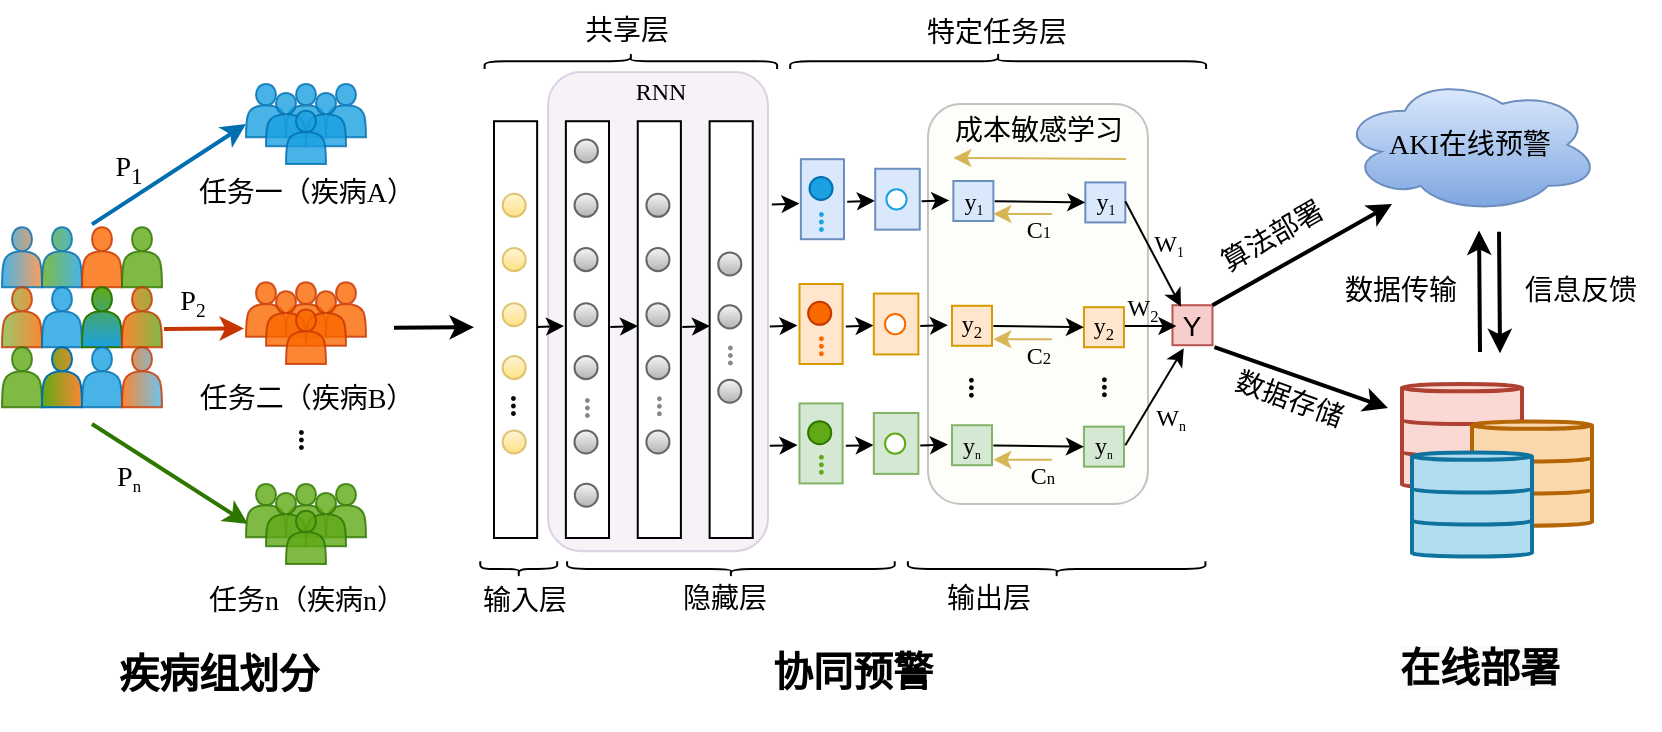 <mxfile version="24.8.1">
  <diagram name="第 1 页" id="YTj-ouMBXCMW4iAn0mXQ">
    <mxGraphModel dx="1006" dy="709" grid="1" gridSize="10" guides="1" tooltips="1" connect="1" arrows="1" fold="1" page="1" pageScale="1" pageWidth="1169" pageHeight="827" math="0" shadow="0">
      <root>
        <mxCell id="0" />
        <mxCell id="1" parent="0" />
        <mxCell id="hWDj6rnSfcaq-5pzCuS0-516" value="" style="rounded=1;whiteSpace=wrap;html=1;gradientDirection=radial;opacity=30;fillStyle=solid;container=0;fillColor=#f9f7ed;strokeColor=#36393d;" parent="1" vertex="1">
          <mxGeometry x="537.97" y="210" width="110" height="200" as="geometry" />
        </mxCell>
        <mxCell id="hWDj6rnSfcaq-5pzCuS0-5" value="" style="rounded=1;whiteSpace=wrap;html=1;gradientDirection=radial;opacity=30;fillStyle=solid;fillColor=#e1d5e7;strokeColor=#9673a6;container=0;" parent="1" vertex="1">
          <mxGeometry x="348" y="194" width="110" height="239.61" as="geometry" />
        </mxCell>
        <mxCell id="hWDj6rnSfcaq-5pzCuS0-7" value="&lt;font face=&quot;宋体&quot;&gt;&lt;span style=&quot;font-size: 20px;&quot;&gt;&lt;b&gt;疾病组划分&lt;/b&gt;&lt;/span&gt;&lt;/font&gt;" style="text;html=1;align=center;verticalAlign=middle;resizable=0;points=[];autosize=1;strokeColor=none;fillColor=none;" parent="1" vertex="1">
          <mxGeometry x="118" y="473.6" width="130" height="40" as="geometry" />
        </mxCell>
        <mxCell id="hWDj6rnSfcaq-5pzCuS0-9" value="&lt;font face=&quot;宋体&quot;&gt;&lt;span style=&quot;font-size: 20px;&quot;&gt;&lt;b&gt;协同预警&lt;/b&gt;&lt;/span&gt;&lt;/font&gt;" style="text;html=1;align=center;verticalAlign=middle;resizable=0;points=[];autosize=1;strokeColor=none;fillColor=none;" parent="1" vertex="1">
          <mxGeometry x="444.67" y="472.61" width="110" height="40" as="geometry" />
        </mxCell>
        <mxCell id="hWDj6rnSfcaq-5pzCuS0-82" value="&lt;span style=&quot;font-size: 14px;&quot;&gt;&lt;font face=&quot;宋体&quot;&gt;输入层&lt;/font&gt;&lt;/span&gt;" style="text;html=1;align=center;verticalAlign=middle;resizable=0;points=[];autosize=1;strokeColor=none;fillColor=none;container=0;" parent="1" vertex="1">
          <mxGeometry x="301" y="443.39" width="70" height="30" as="geometry" />
        </mxCell>
        <mxCell id="hWDj6rnSfcaq-5pzCuS0-83" value="&lt;font face=&quot;宋体&quot; style=&quot;font-size: 14px;&quot;&gt;隐藏层&lt;/font&gt;" style="text;html=1;align=center;verticalAlign=middle;resizable=0;points=[];autosize=1;strokeColor=none;fillColor=none;container=0;" parent="1" vertex="1">
          <mxGeometry x="401" y="443.39" width="70" height="30" as="geometry" />
        </mxCell>
        <mxCell id="hWDj6rnSfcaq-5pzCuS0-84" value="&lt;font face=&quot;宋体&quot; style=&quot;font-size: 14px;&quot;&gt;输出层&lt;/font&gt;" style="text;html=1;align=center;verticalAlign=middle;resizable=0;points=[];autosize=1;strokeColor=none;fillColor=none;container=0;" parent="1" vertex="1">
          <mxGeometry x="533.12" y="442.61" width="70" height="30" as="geometry" />
        </mxCell>
        <mxCell id="hWDj6rnSfcaq-5pzCuS0-85" value="" style="shape=curlyBracket;whiteSpace=wrap;html=1;rounded=1;flipH=1;labelPosition=right;verticalLabelPosition=middle;align=left;verticalAlign=middle;rotation=90;container=0;" parent="1" vertex="1">
          <mxGeometry x="329.53" y="423.21" width="7.69" height="38.48" as="geometry" />
        </mxCell>
        <mxCell id="hWDj6rnSfcaq-5pzCuS0-86" value="" style="shape=curlyBracket;whiteSpace=wrap;html=1;rounded=1;flipH=1;labelPosition=right;verticalLabelPosition=middle;align=left;verticalAlign=middle;rotation=90;container=0;" parent="1" vertex="1">
          <mxGeometry x="435.61" y="360.53" width="7.69" height="163.82" as="geometry" />
        </mxCell>
        <mxCell id="hWDj6rnSfcaq-5pzCuS0-87" value="" style="shape=curlyBracket;whiteSpace=wrap;html=1;rounded=1;flipH=1;labelPosition=right;verticalLabelPosition=middle;align=left;verticalAlign=middle;rotation=90;container=0;" parent="1" vertex="1">
          <mxGeometry x="598.48" y="368.07" width="7.69" height="148.77" as="geometry" />
        </mxCell>
        <mxCell id="hWDj6rnSfcaq-5pzCuS0-88" value="" style="shape=curlyBracket;whiteSpace=wrap;html=1;rounded=1;flipH=1;labelPosition=right;verticalLabelPosition=middle;align=left;verticalAlign=middle;rotation=-90;container=0;" parent="1" vertex="1">
          <mxGeometry x="385.58" y="115.49" width="7.69" height="146.24" as="geometry" />
        </mxCell>
        <mxCell id="hWDj6rnSfcaq-5pzCuS0-89" value="&lt;font face=&quot;宋体&quot; style=&quot;font-size: 14px;&quot;&gt;共享层&lt;/font&gt;" style="text;html=1;align=center;verticalAlign=middle;resizable=0;points=[];autosize=1;strokeColor=none;fillColor=none;container=0;" parent="1" vertex="1">
          <mxGeometry x="352.15" y="158.61" width="70" height="30" as="geometry" />
        </mxCell>
        <mxCell id="hWDj6rnSfcaq-5pzCuS0-90" value="" style="shape=curlyBracket;whiteSpace=wrap;html=1;rounded=1;flipH=1;labelPosition=right;verticalLabelPosition=middle;align=left;verticalAlign=middle;rotation=-90;container=0;" parent="1" vertex="1">
          <mxGeometry x="569.22" y="84.64" width="7.69" height="207.94" as="geometry" />
        </mxCell>
        <mxCell id="hWDj6rnSfcaq-5pzCuS0-91" value="&lt;span style=&quot;font-size: 14px;&quot;&gt;&lt;font face=&quot;宋体&quot;&gt;特定任务层&lt;/font&gt;&lt;/span&gt;" style="text;html=1;align=center;verticalAlign=middle;resizable=0;points=[];autosize=1;strokeColor=none;fillColor=none;container=0;" parent="1" vertex="1">
          <mxGeometry x="527" y="158.61" width="90" height="30" as="geometry" />
        </mxCell>
        <mxCell id="hWDj6rnSfcaq-5pzCuS0-92" value="" style="endArrow=classic;html=1;rounded=0;" parent="1" edge="1">
          <mxGeometry width="50" height="50" relative="1" as="geometry">
            <mxPoint x="379.16" y="321.44" as="sourcePoint" />
            <mxPoint x="393" y="321" as="targetPoint" />
          </mxGeometry>
        </mxCell>
        <mxCell id="hWDj6rnSfcaq-5pzCuS0-93" value="" style="endArrow=classic;html=1;rounded=0;" parent="1" edge="1">
          <mxGeometry width="50" height="50" relative="1" as="geometry">
            <mxPoint x="415.16" y="321.44" as="sourcePoint" />
            <mxPoint x="429" y="321" as="targetPoint" />
          </mxGeometry>
        </mxCell>
        <mxCell id="hWDj6rnSfcaq-5pzCuS0-94" value="" style="endArrow=classic;html=1;rounded=0;" parent="1" edge="1">
          <mxGeometry width="50" height="50" relative="1" as="geometry">
            <mxPoint x="458.91" y="321.21" as="sourcePoint" />
            <mxPoint x="472.75" y="320.77" as="targetPoint" />
          </mxGeometry>
        </mxCell>
        <mxCell id="hWDj6rnSfcaq-5pzCuS0-95" value="" style="endArrow=classic;html=1;rounded=0;" parent="1" edge="1">
          <mxGeometry width="50" height="50" relative="1" as="geometry">
            <mxPoint x="496.91" y="321.21" as="sourcePoint" />
            <mxPoint x="510.75" y="320.77" as="targetPoint" />
          </mxGeometry>
        </mxCell>
        <mxCell id="hWDj6rnSfcaq-5pzCuS0-96" value="" style="endArrow=classic;html=1;rounded=0;fontStyle=1" parent="1" edge="1">
          <mxGeometry width="50" height="50" relative="1" as="geometry">
            <mxPoint x="534.13" y="321.02" as="sourcePoint" />
            <mxPoint x="547.97" y="320.58" as="targetPoint" />
          </mxGeometry>
        </mxCell>
        <mxCell id="hWDj6rnSfcaq-5pzCuS0-97" value="Y" style="rounded=0;whiteSpace=wrap;html=1;fillColor=#f8cecc;strokeColor=#b85450;fontSize=14;container=0;" parent="1" vertex="1">
          <mxGeometry x="660.24" y="310.61" width="20" height="20" as="geometry" />
        </mxCell>
        <mxCell id="hWDj6rnSfcaq-5pzCuS0-98" style="edgeStyle=orthogonalEdgeStyle;rounded=0;orthogonalLoop=1;jettySize=auto;html=1;exitX=1;exitY=0.5;exitDx=0;exitDy=0;entryX=0;entryY=0.5;entryDx=0;entryDy=0;" parent="1" edge="1">
          <mxGeometry relative="1" as="geometry">
            <mxPoint x="632.97" y="320.993" as="sourcePoint" />
            <mxPoint x="662.24" y="321.61" as="targetPoint" />
          </mxGeometry>
        </mxCell>
        <mxCell id="hWDj6rnSfcaq-5pzCuS0-99" value="&lt;font face=&quot;Times New Roman&quot;&gt;W&lt;span style=&quot;font-size: 10px;&quot;&gt;&lt;sub&gt;2&lt;/sub&gt;&lt;/span&gt;&lt;/font&gt;" style="text;html=1;align=center;verticalAlign=middle;resizable=0;points=[];autosize=1;strokeColor=none;fillColor=none;container=0;" parent="1" vertex="1">
          <mxGeometry x="625.24" y="297.61" width="40" height="30" as="geometry" />
        </mxCell>
        <mxCell id="hWDj6rnSfcaq-5pzCuS0-100" value="" style="shape=actor;whiteSpace=wrap;html=1;fillColor=#1ba1e2;strokeColor=#006EAF;fontColor=#ffffff;opacity=80;gradientColor=#fb8633;gradientDirection=east;" parent="1" vertex="1">
          <mxGeometry x="75" y="271.61" width="20" height="30" as="geometry" />
        </mxCell>
        <mxCell id="hWDj6rnSfcaq-5pzCuS0-101" value="" style="shape=actor;whiteSpace=wrap;html=1;fillColor=#fa6800;strokeColor=#C73500;fontColor=#000000;opacity=80;gradientColor=#80ba45;gradientDirection=west;" parent="1" vertex="1">
          <mxGeometry x="75" y="301.61" width="20" height="30" as="geometry" />
        </mxCell>
        <mxCell id="hWDj6rnSfcaq-5pzCuS0-102" value="" style="shape=actor;whiteSpace=wrap;html=1;fillColor=#60a917;strokeColor=#2D7600;fontColor=#ffffff;opacity=80;" parent="1" vertex="1">
          <mxGeometry x="75" y="331.61" width="20" height="30" as="geometry" />
        </mxCell>
        <mxCell id="hWDj6rnSfcaq-5pzCuS0-103" value="" style="shape=actor;whiteSpace=wrap;html=1;fillColor=#60a917;strokeColor=#006EAF;fontColor=#ffffff;opacity=80;gradientColor=#1ba1e2;gradientDirection=east;" parent="1" vertex="1">
          <mxGeometry x="95" y="271.61" width="20" height="30" as="geometry" />
        </mxCell>
        <mxCell id="hWDj6rnSfcaq-5pzCuS0-104" value="" style="shape=actor;whiteSpace=wrap;html=1;fillColor=#fa6800;strokeColor=#C73500;fontColor=#000000;opacity=80;" parent="1" vertex="1">
          <mxGeometry x="115" y="271.61" width="20" height="30" as="geometry" />
        </mxCell>
        <mxCell id="hWDj6rnSfcaq-5pzCuS0-105" value="" style="shape=actor;whiteSpace=wrap;html=1;fillColor=#1ba1e2;strokeColor=#006EAF;fontColor=#ffffff;opacity=80;" parent="1" vertex="1">
          <mxGeometry x="95" y="301.61" width="20" height="30" as="geometry" />
        </mxCell>
        <mxCell id="hWDj6rnSfcaq-5pzCuS0-106" value="" style="shape=actor;whiteSpace=wrap;html=1;fillColor=#60a917;strokeColor=#2D7600;fontColor=#ffffff;gradientColor=#1ba1e2;" parent="1" vertex="1">
          <mxGeometry x="115" y="301.61" width="20" height="30" as="geometry" />
        </mxCell>
        <mxCell id="hWDj6rnSfcaq-5pzCuS0-107" value="" style="shape=actor;whiteSpace=wrap;html=1;fillColor=#fb8633;strokeColor=#006EAF;fontColor=#ffffff;gradientColor=#60a917;gradientDirection=west;" parent="1" vertex="1">
          <mxGeometry x="95" y="331.61" width="20" height="30" as="geometry" />
        </mxCell>
        <mxCell id="hWDj6rnSfcaq-5pzCuS0-108" value="" style="shape=actor;whiteSpace=wrap;html=1;fillColor=#1ba1e2;strokeColor=#006EAF;fontColor=#ffffff;opacity=80;" parent="1" vertex="1">
          <mxGeometry x="115" y="331.61" width="20" height="30" as="geometry" />
        </mxCell>
        <mxCell id="hWDj6rnSfcaq-5pzCuS0-109" value="" style="shape=actor;whiteSpace=wrap;html=1;fillColor=#60a917;strokeColor=#2D7600;fontColor=#ffffff;opacity=80;" parent="1" vertex="1">
          <mxGeometry x="135" y="271.61" width="20" height="30" as="geometry" />
        </mxCell>
        <mxCell id="hWDj6rnSfcaq-5pzCuS0-110" value="" style="shape=actor;whiteSpace=wrap;html=1;fillColor=#fa6800;strokeColor=#C73500;fontColor=#000000;opacity=80;gradientColor=#60a917;gradientDirection=east;" parent="1" vertex="1">
          <mxGeometry x="135" y="301.61" width="20" height="30" as="geometry" />
        </mxCell>
        <mxCell id="hWDj6rnSfcaq-5pzCuS0-111" value="" style="shape=actor;whiteSpace=wrap;html=1;fillColor=#fa6800;strokeColor=#C73500;fontColor=#000000;opacity=80;gradientColor=#49b4e8;gradientDirection=east;" parent="1" vertex="1">
          <mxGeometry x="135" y="331.61" width="20" height="30" as="geometry" />
        </mxCell>
        <mxCell id="hWDj6rnSfcaq-5pzCuS0-112" value="" style="endArrow=classic;html=1;rounded=0;fillColor=#1ba1e2;strokeColor=#006EAF;strokeWidth=2;entryX=0;entryY=0.75;entryDx=0;entryDy=0;" parent="1" target="hWDj6rnSfcaq-5pzCuS0-122" edge="1">
          <mxGeometry width="50" height="50" relative="1" as="geometry">
            <mxPoint x="120" y="270.22" as="sourcePoint" />
            <mxPoint x="180" y="232.61" as="targetPoint" />
          </mxGeometry>
        </mxCell>
        <mxCell id="hWDj6rnSfcaq-5pzCuS0-113" value="" style="endArrow=classic;html=1;rounded=0;fillColor=#60a917;strokeColor=#2D7600;strokeWidth=2;fontSize=14;" parent="1" edge="1">
          <mxGeometry width="50" height="50" relative="1" as="geometry">
            <mxPoint x="120" y="370" as="sourcePoint" />
            <mxPoint x="198" y="420" as="targetPoint" />
          </mxGeometry>
        </mxCell>
        <mxCell id="hWDj6rnSfcaq-5pzCuS0-114" value="" style="group" parent="1" vertex="1" connectable="0">
          <mxGeometry x="197" y="299.11" width="60" height="40.89" as="geometry" />
        </mxCell>
        <mxCell id="hWDj6rnSfcaq-5pzCuS0-115" value="" style="shape=actor;whiteSpace=wrap;html=1;fillColor=#fa6800;strokeColor=#C73500;fontColor=#000000;opacity=80;" parent="hWDj6rnSfcaq-5pzCuS0-114" vertex="1">
          <mxGeometry width="20" height="27.26" as="geometry" />
        </mxCell>
        <mxCell id="hWDj6rnSfcaq-5pzCuS0-116" value="" style="shape=actor;whiteSpace=wrap;html=1;fillColor=#fa6800;strokeColor=#C73500;fontColor=#000000;opacity=80;" parent="hWDj6rnSfcaq-5pzCuS0-114" vertex="1">
          <mxGeometry x="20" width="20" height="27.26" as="geometry" />
        </mxCell>
        <mxCell id="hWDj6rnSfcaq-5pzCuS0-117" value="" style="shape=actor;whiteSpace=wrap;html=1;fillColor=#fa6800;strokeColor=#C73500;fontColor=#000000;opacity=80;" parent="hWDj6rnSfcaq-5pzCuS0-114" vertex="1">
          <mxGeometry x="10" y="4.543" width="20" height="27.26" as="geometry" />
        </mxCell>
        <mxCell id="hWDj6rnSfcaq-5pzCuS0-118" value="" style="shape=actor;whiteSpace=wrap;html=1;fillColor=#fa6800;strokeColor=#C73500;fontColor=#000000;opacity=80;" parent="hWDj6rnSfcaq-5pzCuS0-114" vertex="1">
          <mxGeometry x="40" width="20" height="27.26" as="geometry" />
        </mxCell>
        <mxCell id="hWDj6rnSfcaq-5pzCuS0-119" value="" style="shape=actor;whiteSpace=wrap;html=1;fillColor=#fa6800;strokeColor=#C73500;fontColor=#000000;opacity=80;" parent="hWDj6rnSfcaq-5pzCuS0-114" vertex="1">
          <mxGeometry x="30" y="4.543" width="20" height="27.26" as="geometry" />
        </mxCell>
        <mxCell id="hWDj6rnSfcaq-5pzCuS0-120" value="" style="shape=actor;whiteSpace=wrap;html=1;fillColor=#fa6800;strokeColor=#C73500;fontColor=#000000;opacity=80;" parent="hWDj6rnSfcaq-5pzCuS0-114" vertex="1">
          <mxGeometry x="20" y="13.63" width="20" height="27.26" as="geometry" />
        </mxCell>
        <mxCell id="hWDj6rnSfcaq-5pzCuS0-121" value="" style="group" parent="1" vertex="1" connectable="0">
          <mxGeometry x="197" y="200" width="60" height="40" as="geometry" />
        </mxCell>
        <mxCell id="hWDj6rnSfcaq-5pzCuS0-122" value="" style="shape=actor;whiteSpace=wrap;html=1;fillColor=#1ba1e2;strokeColor=#006EAF;fontColor=#ffffff;opacity=80;" parent="hWDj6rnSfcaq-5pzCuS0-121" vertex="1">
          <mxGeometry width="20" height="26.667" as="geometry" />
        </mxCell>
        <mxCell id="hWDj6rnSfcaq-5pzCuS0-123" value="" style="shape=actor;whiteSpace=wrap;html=1;fillColor=#1ba1e2;strokeColor=#006EAF;fontColor=#ffffff;opacity=80;" parent="hWDj6rnSfcaq-5pzCuS0-121" vertex="1">
          <mxGeometry x="20" width="20" height="26.667" as="geometry" />
        </mxCell>
        <mxCell id="hWDj6rnSfcaq-5pzCuS0-124" value="" style="shape=actor;whiteSpace=wrap;html=1;fillColor=#1ba1e2;strokeColor=#006EAF;fontColor=#ffffff;opacity=80;" parent="hWDj6rnSfcaq-5pzCuS0-121" vertex="1">
          <mxGeometry x="10" y="4.444" width="20" height="26.667" as="geometry" />
        </mxCell>
        <mxCell id="hWDj6rnSfcaq-5pzCuS0-125" value="" style="shape=actor;whiteSpace=wrap;html=1;fillColor=#1ba1e2;strokeColor=#006EAF;fontColor=#ffffff;opacity=80;" parent="hWDj6rnSfcaq-5pzCuS0-121" vertex="1">
          <mxGeometry x="40" width="20" height="26.667" as="geometry" />
        </mxCell>
        <mxCell id="hWDj6rnSfcaq-5pzCuS0-126" value="" style="shape=actor;whiteSpace=wrap;html=1;fillColor=#1ba1e2;strokeColor=#006EAF;fontColor=#ffffff;opacity=80;" parent="hWDj6rnSfcaq-5pzCuS0-121" vertex="1">
          <mxGeometry x="30" y="4.444" width="20" height="26.667" as="geometry" />
        </mxCell>
        <mxCell id="hWDj6rnSfcaq-5pzCuS0-127" value="" style="shape=actor;whiteSpace=wrap;html=1;fillColor=#1ba1e2;strokeColor=#006EAF;fontColor=#ffffff;opacity=80;" parent="hWDj6rnSfcaq-5pzCuS0-121" vertex="1">
          <mxGeometry x="20" y="13.333" width="20" height="26.667" as="geometry" />
        </mxCell>
        <mxCell id="hWDj6rnSfcaq-5pzCuS0-128" value="" style="group" parent="1" vertex="1" connectable="0">
          <mxGeometry x="197" y="400" width="60" height="40" as="geometry" />
        </mxCell>
        <mxCell id="hWDj6rnSfcaq-5pzCuS0-129" value="" style="shape=actor;whiteSpace=wrap;html=1;fillColor=#60a917;strokeColor=#2D7600;fontColor=#ffffff;opacity=80;" parent="hWDj6rnSfcaq-5pzCuS0-128" vertex="1">
          <mxGeometry width="20" height="26.667" as="geometry" />
        </mxCell>
        <mxCell id="hWDj6rnSfcaq-5pzCuS0-130" value="" style="shape=actor;whiteSpace=wrap;html=1;fillColor=#60a917;strokeColor=#2D7600;fontColor=#ffffff;opacity=80;" parent="hWDj6rnSfcaq-5pzCuS0-128" vertex="1">
          <mxGeometry x="20" width="20" height="26.667" as="geometry" />
        </mxCell>
        <mxCell id="hWDj6rnSfcaq-5pzCuS0-131" value="" style="shape=actor;whiteSpace=wrap;html=1;fillColor=#60a917;strokeColor=#2D7600;fontColor=#ffffff;opacity=80;" parent="hWDj6rnSfcaq-5pzCuS0-128" vertex="1">
          <mxGeometry x="10" y="4.444" width="20" height="26.667" as="geometry" />
        </mxCell>
        <mxCell id="hWDj6rnSfcaq-5pzCuS0-132" value="" style="shape=actor;whiteSpace=wrap;html=1;fillColor=#60a917;strokeColor=#2D7600;fontColor=#ffffff;opacity=80;" parent="hWDj6rnSfcaq-5pzCuS0-128" vertex="1">
          <mxGeometry x="40" width="20" height="26.667" as="geometry" />
        </mxCell>
        <mxCell id="hWDj6rnSfcaq-5pzCuS0-133" value="" style="shape=actor;whiteSpace=wrap;html=1;fillColor=#60a917;strokeColor=#2D7600;fontColor=#ffffff;opacity=80;" parent="hWDj6rnSfcaq-5pzCuS0-128" vertex="1">
          <mxGeometry x="30" y="4.444" width="20" height="26.667" as="geometry" />
        </mxCell>
        <mxCell id="hWDj6rnSfcaq-5pzCuS0-134" value="" style="shape=actor;whiteSpace=wrap;html=1;fillColor=#60a917;strokeColor=#2D7600;fontColor=#ffffff;opacity=80;" parent="hWDj6rnSfcaq-5pzCuS0-128" vertex="1">
          <mxGeometry x="20" y="13.333" width="20" height="26.667" as="geometry" />
        </mxCell>
        <mxCell id="hWDj6rnSfcaq-5pzCuS0-135" value="" style="rounded=0;whiteSpace=wrap;html=1;container=0;" parent="1" vertex="1">
          <mxGeometry x="356.938" y="218.61" width="21.563" height="208.39" as="geometry" />
        </mxCell>
        <mxCell id="hWDj6rnSfcaq-5pzCuS0-136" value="" style="ellipse;whiteSpace=wrap;html=1;aspect=fixed;fillColor=#f5f5f5;strokeColor=#666666;container=0;gradientColor=#b3b3b3;" parent="1" vertex="1">
          <mxGeometry x="361.25" y="254.87" width="11.543" height="11.543" as="geometry" />
        </mxCell>
        <mxCell id="hWDj6rnSfcaq-5pzCuS0-137" value="" style="ellipse;whiteSpace=wrap;html=1;aspect=fixed;fillColor=#f5f5f5;strokeColor=#666666;container=0;gradientColor=#b3b3b3;" parent="1" vertex="1">
          <mxGeometry x="361.25" y="282.051" width="11.543" height="11.543" as="geometry" />
        </mxCell>
        <mxCell id="hWDj6rnSfcaq-5pzCuS0-138" value="" style="ellipse;whiteSpace=wrap;html=1;aspect=fixed;fillColor=#f5f5f5;strokeColor=#666666;container=0;gradientColor=#b3b3b3;" parent="1" vertex="1">
          <mxGeometry x="361.25" y="309.586" width="11.543" height="11.543" as="geometry" />
        </mxCell>
        <mxCell id="hWDj6rnSfcaq-5pzCuS0-139" value="" style="ellipse;whiteSpace=wrap;html=1;aspect=fixed;fillColor=#f5f5f5;strokeColor=#666666;container=0;gradientColor=#b3b3b3;" parent="1" vertex="1">
          <mxGeometry x="361.25" y="336.042" width="11.543" height="11.543" as="geometry" />
        </mxCell>
        <mxCell id="hWDj6rnSfcaq-5pzCuS0-140" value="" style="ellipse;whiteSpace=wrap;html=1;aspect=fixed;fillColor=#f5f5f5;strokeColor=#666666;container=0;gradientColor=#b3b3b3;" parent="1" vertex="1">
          <mxGeometry x="361.25" y="373.19" width="11.543" height="11.543" as="geometry" />
        </mxCell>
        <mxCell id="hWDj6rnSfcaq-5pzCuS0-141" value="&lt;b&gt;&lt;font color=&quot;#85878a&quot; style=&quot;font-size: 15px;&quot; face=&quot;Times New Roman&quot;&gt;...&lt;/font&gt;&lt;/b&gt;" style="text;html=1;align=center;verticalAlign=middle;resizable=0;points=[];autosize=1;strokeColor=none;fillColor=none;rotation=90;container=0;" parent="1" vertex="1">
          <mxGeometry x="357.531" y="346.08" width="30" height="30" as="geometry" />
        </mxCell>
        <mxCell id="hWDj6rnSfcaq-5pzCuS0-142" value="" style="ellipse;whiteSpace=wrap;html=1;aspect=fixed;fillColor=#f5f5f5;strokeColor=#666666;container=0;gradientColor=#b3b3b3;" parent="1" vertex="1">
          <mxGeometry x="361.401" y="399.819" width="11.543" height="11.543" as="geometry" />
        </mxCell>
        <mxCell id="hWDj6rnSfcaq-5pzCuS0-143" value="" style="ellipse;whiteSpace=wrap;html=1;aspect=fixed;fillColor=#f5f5f5;strokeColor=#666666;container=0;gradientColor=#b3b3b3;" parent="1" vertex="1">
          <mxGeometry x="361.401" y="227.689" width="11.543" height="11.543" as="geometry" />
        </mxCell>
        <mxCell id="hWDj6rnSfcaq-5pzCuS0-144" value="" style="rounded=0;whiteSpace=wrap;html=1;container=0;" parent="1" vertex="1">
          <mxGeometry x="392.875" y="218.61" width="21.563" height="208.39" as="geometry" />
        </mxCell>
        <mxCell id="hWDj6rnSfcaq-5pzCuS0-145" value="" style="ellipse;whiteSpace=wrap;html=1;aspect=fixed;fillColor=#f5f5f5;strokeColor=#666666;container=0;gradientColor=#b3b3b3;" parent="1" vertex="1">
          <mxGeometry x="397.188" y="254.87" width="11.543" height="11.543" as="geometry" />
        </mxCell>
        <mxCell id="hWDj6rnSfcaq-5pzCuS0-146" value="" style="ellipse;whiteSpace=wrap;html=1;aspect=fixed;fillColor=#f5f5f5;strokeColor=#666666;container=0;gradientColor=#b3b3b3;" parent="1" vertex="1">
          <mxGeometry x="397.188" y="282.051" width="11.543" height="11.543" as="geometry" />
        </mxCell>
        <mxCell id="hWDj6rnSfcaq-5pzCuS0-147" value="" style="ellipse;whiteSpace=wrap;html=1;aspect=fixed;fillColor=#f5f5f5;strokeColor=#666666;container=0;gradientColor=#b3b3b3;" parent="1" vertex="1">
          <mxGeometry x="397.188" y="309.586" width="11.543" height="11.543" as="geometry" />
        </mxCell>
        <mxCell id="hWDj6rnSfcaq-5pzCuS0-148" value="" style="ellipse;whiteSpace=wrap;html=1;aspect=fixed;fillColor=#f5f5f5;strokeColor=#666666;container=0;gradientColor=#b3b3b3;" parent="1" vertex="1">
          <mxGeometry x="397.188" y="336.042" width="11.543" height="11.543" as="geometry" />
        </mxCell>
        <mxCell id="hWDj6rnSfcaq-5pzCuS0-149" value="" style="ellipse;whiteSpace=wrap;html=1;aspect=fixed;fillColor=#f5f5f5;strokeColor=#666666;container=0;gradientColor=#b3b3b3;" parent="1" vertex="1">
          <mxGeometry x="397.188" y="373.19" width="11.543" height="11.543" as="geometry" />
        </mxCell>
        <mxCell id="hWDj6rnSfcaq-5pzCuS0-150" value="&lt;b&gt;&lt;font color=&quot;#85878a&quot; style=&quot;font-size: 15px;&quot; face=&quot;Times New Roman&quot;&gt;...&lt;/font&gt;&lt;/b&gt;" style="text;html=1;align=center;verticalAlign=middle;resizable=0;points=[];autosize=1;strokeColor=none;fillColor=none;rotation=90;container=0;" parent="1" vertex="1">
          <mxGeometry x="393.469" y="346.08" width="30" height="30" as="geometry" />
        </mxCell>
        <mxCell id="hWDj6rnSfcaq-5pzCuS0-151" value="" style="rounded=0;whiteSpace=wrap;html=1;container=0;" parent="1" vertex="1">
          <mxGeometry x="428.812" y="218.61" width="21.563" height="208.39" as="geometry" />
        </mxCell>
        <mxCell id="hWDj6rnSfcaq-5pzCuS0-152" value="" style="ellipse;whiteSpace=wrap;html=1;aspect=fixed;fillColor=#f5f5f5;strokeColor=#666666;container=0;gradientColor=#b3b3b3;" parent="1" vertex="1">
          <mxGeometry x="433.125" y="284.217" width="11.543" height="11.543" as="geometry" />
        </mxCell>
        <mxCell id="hWDj6rnSfcaq-5pzCuS0-153" value="" style="ellipse;whiteSpace=wrap;html=1;aspect=fixed;fillColor=#f5f5f5;strokeColor=#666666;container=0;gradientColor=#b3b3b3;" parent="1" vertex="1">
          <mxGeometry x="433.125" y="310.673" width="11.543" height="11.543" as="geometry" />
        </mxCell>
        <mxCell id="hWDj6rnSfcaq-5pzCuS0-154" value="" style="ellipse;whiteSpace=wrap;html=1;aspect=fixed;fillColor=#f5f5f5;strokeColor=#666666;container=0;gradientColor=#b3b3b3;" parent="1" vertex="1">
          <mxGeometry x="433.125" y="347.821" width="11.543" height="11.543" as="geometry" />
        </mxCell>
        <mxCell id="hWDj6rnSfcaq-5pzCuS0-155" value="&lt;b&gt;&lt;font color=&quot;#85878a&quot; style=&quot;font-size: 15px;&quot; face=&quot;Times New Roman&quot;&gt;...&lt;/font&gt;&lt;/b&gt;" style="text;html=1;align=center;verticalAlign=middle;resizable=0;points=[];autosize=1;strokeColor=none;fillColor=none;rotation=90;container=0;" parent="1" vertex="1">
          <mxGeometry x="429.406" y="320.711" width="30" height="30" as="geometry" />
        </mxCell>
        <mxCell id="hWDj6rnSfcaq-5pzCuS0-156" value="" style="endArrow=classic;html=1;rounded=0;" parent="1" edge="1">
          <mxGeometry width="50" height="50" relative="1" as="geometry">
            <mxPoint x="342.16" y="321.44" as="sourcePoint" />
            <mxPoint x="356" y="321" as="targetPoint" />
          </mxGeometry>
        </mxCell>
        <mxCell id="hWDj6rnSfcaq-5pzCuS0-157" value="" style="endArrow=classic;html=1;rounded=0;" parent="1" edge="1">
          <mxGeometry width="50" height="50" relative="1" as="geometry">
            <mxPoint x="459.91" y="260.21" as="sourcePoint" />
            <mxPoint x="473.75" y="259.77" as="targetPoint" />
          </mxGeometry>
        </mxCell>
        <mxCell id="hWDj6rnSfcaq-5pzCuS0-158" value="&lt;font face=&quot;Times New Roman&quot;&gt;y&lt;span style=&quot;font-size: 10px;&quot;&gt;&lt;sub&gt;2&lt;/sub&gt;&lt;/span&gt;&lt;/font&gt;" style="rounded=0;whiteSpace=wrap;html=1;fillColor=#ffe6cc;strokeColor=#d79b00;container=0;" parent="1" vertex="1">
          <mxGeometry x="615.97" y="311.61" width="20" height="20" as="geometry" />
        </mxCell>
        <mxCell id="hWDj6rnSfcaq-5pzCuS0-159" value="" style="rounded=0;whiteSpace=wrap;html=1;fillColor=#ffe6cc;strokeColor=#d79b00;container=0;" parent="1" vertex="1">
          <mxGeometry x="473.75" y="300" width="21.56" height="40" as="geometry" />
        </mxCell>
        <mxCell id="hWDj6rnSfcaq-5pzCuS0-160" value="" style="ellipse;whiteSpace=wrap;html=1;aspect=fixed;fillColor=#fa6800;strokeColor=#C73500;fontColor=#000000;container=0;" parent="1" vertex="1">
          <mxGeometry x="478.062" y="308.87" width="11.543" height="11.543" as="geometry" />
        </mxCell>
        <mxCell id="hWDj6rnSfcaq-5pzCuS0-161" value="&lt;b&gt;&lt;font color=&quot;#fa6800&quot; style=&quot;font-size: 15px;&quot; face=&quot;Times New Roman&quot;&gt;...&lt;/font&gt;&lt;/b&gt;" style="text;html=1;align=center;verticalAlign=middle;resizable=0;points=[];autosize=1;strokeColor=none;fillColor=none;rotation=90;container=0;" parent="1" vertex="1">
          <mxGeometry x="474.344" y="315.908" width="30" height="30" as="geometry" />
        </mxCell>
        <mxCell id="hWDj6rnSfcaq-5pzCuS0-162" value="" style="rounded=0;whiteSpace=wrap;html=1;fillColor=#ffe6cc;strokeColor=#d79b00;container=0;" parent="1" vertex="1">
          <mxGeometry x="510.908" y="304.771" width="22.281" height="30.452" as="geometry" />
        </mxCell>
        <mxCell id="hWDj6rnSfcaq-5pzCuS0-163" value="" style="ellipse;whiteSpace=wrap;html=1;aspect=fixed;strokeColor=#fa6800;container=0;" parent="1" vertex="1">
          <mxGeometry x="516.521" y="315.025" width="10.1" height="10.1" as="geometry" />
        </mxCell>
        <mxCell id="hWDj6rnSfcaq-5pzCuS0-164" value="" style="rounded=0;whiteSpace=wrap;html=1;container=0;" parent="1" vertex="1">
          <mxGeometry x="321" y="218.61" width="21.563" height="208.39" as="geometry" />
        </mxCell>
        <mxCell id="hWDj6rnSfcaq-5pzCuS0-165" value="" style="ellipse;whiteSpace=wrap;html=1;aspect=fixed;fillColor=#fff2cc;strokeColor=#d6b656;container=0;gradientColor=#ffd966;opacity=80;" parent="1" vertex="1">
          <mxGeometry x="325.312" y="254.87" width="11.543" height="11.543" as="geometry" />
        </mxCell>
        <mxCell id="hWDj6rnSfcaq-5pzCuS0-166" value="" style="ellipse;whiteSpace=wrap;html=1;aspect=fixed;fillColor=#fff2cc;strokeColor=#d6b656;container=0;gradientColor=#ffd966;opacity=80;" parent="1" vertex="1">
          <mxGeometry x="325.312" y="282.051" width="11.543" height="11.543" as="geometry" />
        </mxCell>
        <mxCell id="hWDj6rnSfcaq-5pzCuS0-167" value="" style="ellipse;whiteSpace=wrap;html=1;aspect=fixed;fillColor=#fff2cc;strokeColor=#d6b656;container=0;gradientColor=#ffd966;opacity=80;" parent="1" vertex="1">
          <mxGeometry x="325.312" y="309.586" width="11.543" height="11.543" as="geometry" />
        </mxCell>
        <mxCell id="hWDj6rnSfcaq-5pzCuS0-168" value="" style="ellipse;whiteSpace=wrap;html=1;aspect=fixed;fillColor=#fff2cc;strokeColor=#d6b656;container=0;gradientColor=#ffd966;opacity=80;" parent="1" vertex="1">
          <mxGeometry x="325.312" y="336.042" width="11.543" height="11.543" as="geometry" />
        </mxCell>
        <mxCell id="hWDj6rnSfcaq-5pzCuS0-169" value="" style="ellipse;whiteSpace=wrap;html=1;aspect=fixed;fillColor=#fff2cc;strokeColor=#d6b656;container=0;gradientColor=#ffd966;opacity=80;" parent="1" vertex="1">
          <mxGeometry x="325.312" y="373.19" width="11.543" height="11.543" as="geometry" />
        </mxCell>
        <mxCell id="hWDj6rnSfcaq-5pzCuS0-170" value="&lt;b&gt;&lt;font color=&quot;#080808&quot; style=&quot;font-size: 15px;&quot; face=&quot;Times New Roman&quot;&gt;...&lt;/font&gt;&lt;/b&gt;" style="text;html=1;align=center;verticalAlign=middle;resizable=0;points=[];autosize=1;strokeColor=none;fillColor=none;rotation=90;container=0;" parent="1" vertex="1">
          <mxGeometry x="320.594" y="345.08" width="30" height="30" as="geometry" />
        </mxCell>
        <mxCell id="hWDj6rnSfcaq-5pzCuS0-171" value="&lt;font face=&quot;Times New Roman&quot;&gt;RNN&lt;/font&gt;" style="text;html=1;align=center;verticalAlign=middle;resizable=0;points=[];autosize=1;strokeColor=none;fillColor=none;" parent="1" vertex="1">
          <mxGeometry x="378.5" y="189" width="50" height="30" as="geometry" />
        </mxCell>
        <mxCell id="hWDj6rnSfcaq-5pzCuS0-175" value="" style="endArrow=classic;html=1;rounded=0;entryX=0;entryY=0.25;entryDx=0;entryDy=0;fillColor=#fa6800;strokeColor=#C73500;strokeWidth=2;" parent="1" edge="1">
          <mxGeometry width="50" height="50" relative="1" as="geometry">
            <mxPoint x="156" y="322.46" as="sourcePoint" />
            <mxPoint x="196" y="322.21" as="targetPoint" />
          </mxGeometry>
        </mxCell>
        <mxCell id="hWDj6rnSfcaq-5pzCuS0-176" value="" style="endArrow=classic;html=1;rounded=0;entryX=0;entryY=0.25;entryDx=0;entryDy=0;strokeWidth=2;" parent="1" edge="1">
          <mxGeometry width="50" height="50" relative="1" as="geometry">
            <mxPoint x="271" y="321.86" as="sourcePoint" />
            <mxPoint x="311" y="321.61" as="targetPoint" />
          </mxGeometry>
        </mxCell>
        <mxCell id="hWDj6rnSfcaq-5pzCuS0-177" value="&lt;font style=&quot;font-size: 14px;&quot; face=&quot;Times New Roman&quot;&gt;P&lt;sub&gt;1&lt;/sub&gt;&lt;/font&gt;" style="text;html=1;align=center;verticalAlign=middle;resizable=0;points=[];autosize=1;strokeColor=none;fillColor=none;" parent="1" vertex="1">
          <mxGeometry x="118" y="228" width="40" height="30" as="geometry" />
        </mxCell>
        <mxCell id="hWDj6rnSfcaq-5pzCuS0-178" value="&lt;font style=&quot;font-size: 14px;&quot; face=&quot;Times New Roman&quot;&gt;P&lt;/font&gt;&lt;font style=&quot;font-size: 11.667px;&quot; face=&quot;Times New Roman&quot;&gt;&lt;sub&gt;2&lt;/sub&gt;&lt;/font&gt;" style="text;html=1;align=center;verticalAlign=middle;resizable=0;points=[];autosize=1;strokeColor=none;fillColor=none;" parent="1" vertex="1">
          <mxGeometry x="150" y="294.15" width="40" height="30" as="geometry" />
        </mxCell>
        <mxCell id="hWDj6rnSfcaq-5pzCuS0-179" value="&lt;font style=&quot;font-size: 14px;&quot; face=&quot;Times New Roman&quot;&gt;P&lt;/font&gt;&lt;font size=&quot;1&quot; style=&quot;&quot; face=&quot;Times New Roman&quot;&gt;&lt;sub&gt;n&lt;/sub&gt;&lt;/font&gt;" style="text;html=1;align=center;verticalAlign=middle;resizable=0;points=[];autosize=1;strokeColor=none;fillColor=none;" parent="1" vertex="1">
          <mxGeometry x="118" y="381.53" width="40" height="30" as="geometry" />
        </mxCell>
        <mxCell id="hWDj6rnSfcaq-5pzCuS0-180" value="" style="endArrow=classic;html=1;rounded=0;" parent="1" edge="1">
          <mxGeometry width="50" height="50" relative="1" as="geometry">
            <mxPoint x="458.91" y="380.93" as="sourcePoint" />
            <mxPoint x="472.75" y="380.49" as="targetPoint" />
          </mxGeometry>
        </mxCell>
        <mxCell id="hWDj6rnSfcaq-5pzCuS0-181" value="" style="endArrow=classic;html=1;rounded=0;" parent="1" edge="1">
          <mxGeometry width="50" height="50" relative="1" as="geometry">
            <mxPoint x="496.91" y="380.93" as="sourcePoint" />
            <mxPoint x="510.75" y="380.49" as="targetPoint" />
          </mxGeometry>
        </mxCell>
        <mxCell id="hWDj6rnSfcaq-5pzCuS0-182" value="" style="endArrow=classic;html=1;rounded=0;fontStyle=1" parent="1" edge="1">
          <mxGeometry width="50" height="50" relative="1" as="geometry">
            <mxPoint x="534.13" y="380.74" as="sourcePoint" />
            <mxPoint x="547.97" y="380.3" as="targetPoint" />
          </mxGeometry>
        </mxCell>
        <mxCell id="hWDj6rnSfcaq-5pzCuS0-183" value="&lt;font face=&quot;Times New Roman&quot;&gt;W&lt;span style=&quot;font-size: 8.333px;&quot;&gt;&lt;sub&gt;n&lt;/sub&gt;&lt;/span&gt;&lt;/font&gt;" style="text;html=1;align=center;verticalAlign=middle;resizable=0;points=[];autosize=1;strokeColor=none;fillColor=none;container=0;" parent="1" vertex="1">
          <mxGeometry x="638.96" y="351.53" width="40" height="30" as="geometry" />
        </mxCell>
        <mxCell id="hWDj6rnSfcaq-5pzCuS0-184" value="&lt;font face=&quot;Times New Roman&quot;&gt;y&lt;span style=&quot;font-size: 6.944px;&quot;&gt;&lt;sub&gt;n&lt;/sub&gt;&lt;/span&gt;&lt;/font&gt;" style="rounded=0;whiteSpace=wrap;html=1;fillColor=#d5e8d4;strokeColor=#82b366;container=0;" parent="1" vertex="1">
          <mxGeometry x="615.97" y="371.33" width="20" height="20" as="geometry" />
        </mxCell>
        <mxCell id="hWDj6rnSfcaq-5pzCuS0-185" value="" style="rounded=0;whiteSpace=wrap;html=1;fillColor=#d5e8d4;strokeColor=#82b366;container=0;" parent="1" vertex="1">
          <mxGeometry x="473.75" y="359.72" width="21.56" height="40" as="geometry" />
        </mxCell>
        <mxCell id="hWDj6rnSfcaq-5pzCuS0-186" value="" style="ellipse;whiteSpace=wrap;html=1;aspect=fixed;fillColor=#60a917;strokeColor=#2D7600;fontColor=#ffffff;container=0;" parent="1" vertex="1">
          <mxGeometry x="478.062" y="368.59" width="11.543" height="11.543" as="geometry" />
        </mxCell>
        <mxCell id="hWDj6rnSfcaq-5pzCuS0-187" value="" style="rounded=0;whiteSpace=wrap;html=1;fillColor=#d5e8d4;strokeColor=#82b366;container=0;" parent="1" vertex="1">
          <mxGeometry x="510.908" y="364.491" width="22.281" height="30.452" as="geometry" />
        </mxCell>
        <mxCell id="hWDj6rnSfcaq-5pzCuS0-188" value="" style="ellipse;whiteSpace=wrap;html=1;aspect=fixed;strokeColor=#60a917;container=0;" parent="1" vertex="1">
          <mxGeometry x="516.521" y="374.745" width="10.1" height="10.1" as="geometry" />
        </mxCell>
        <mxCell id="hWDj6rnSfcaq-5pzCuS0-189" value="&lt;b&gt;&lt;font color=&quot;#60a917&quot; style=&quot;font-size: 15px;&quot; face=&quot;Times New Roman&quot;&gt;...&lt;/font&gt;&lt;/b&gt;" style="text;html=1;align=center;verticalAlign=middle;resizable=0;points=[];autosize=1;strokeColor=none;fillColor=none;rotation=90;container=0;" parent="1" vertex="1">
          <mxGeometry x="474.344" y="375.208" width="30" height="30" as="geometry" />
        </mxCell>
        <mxCell id="hWDj6rnSfcaq-5pzCuS0-190" value="" style="endArrow=classic;html=1;rounded=0;" parent="1" edge="1">
          <mxGeometry width="50" height="50" relative="1" as="geometry">
            <mxPoint x="497.6" y="258.82" as="sourcePoint" />
            <mxPoint x="511.44" y="258.38" as="targetPoint" />
          </mxGeometry>
        </mxCell>
        <mxCell id="hWDj6rnSfcaq-5pzCuS0-191" value="" style="endArrow=classic;html=1;rounded=0;fontStyle=1" parent="1" edge="1">
          <mxGeometry width="50" height="50" relative="1" as="geometry">
            <mxPoint x="534.82" y="258.63" as="sourcePoint" />
            <mxPoint x="548.66" y="258.19" as="targetPoint" />
          </mxGeometry>
        </mxCell>
        <mxCell id="hWDj6rnSfcaq-5pzCuS0-192" value="&lt;font face=&quot;Times New Roman&quot;&gt;y&lt;span style=&quot;font-size: 8.333px;&quot;&gt;&lt;sub&gt;1&lt;/sub&gt;&lt;/span&gt;&lt;/font&gt;" style="rounded=0;whiteSpace=wrap;html=1;fillColor=#dae8fc;strokeColor=#6c8ebf;container=0;" parent="1" vertex="1">
          <mxGeometry x="616.66" y="249.22" width="20" height="20" as="geometry" />
        </mxCell>
        <mxCell id="hWDj6rnSfcaq-5pzCuS0-193" value="" style="rounded=0;whiteSpace=wrap;html=1;fillColor=#dae8fc;strokeColor=#6c8ebf;container=0;" parent="1" vertex="1">
          <mxGeometry x="474.44" y="237.61" width="21.56" height="40" as="geometry" />
        </mxCell>
        <mxCell id="hWDj6rnSfcaq-5pzCuS0-194" value="" style="ellipse;whiteSpace=wrap;html=1;aspect=fixed;fillColor=#1ba1e2;strokeColor=#006EAF;fontColor=#ffffff;container=0;" parent="1" vertex="1">
          <mxGeometry x="478.753" y="246.48" width="11.543" height="11.543" as="geometry" />
        </mxCell>
        <mxCell id="hWDj6rnSfcaq-5pzCuS0-195" value="&lt;b&gt;&lt;font color=&quot;#1ba1e2&quot; style=&quot;font-size: 15px;&quot; face=&quot;Times New Roman&quot;&gt;...&lt;/font&gt;&lt;/b&gt;" style="text;html=1;align=center;verticalAlign=middle;resizable=0;points=[];autosize=1;strokeColor=none;fillColor=none;rotation=90;container=0;" parent="1" vertex="1">
          <mxGeometry x="475.034" y="253.518" width="30" height="30" as="geometry" />
        </mxCell>
        <mxCell id="hWDj6rnSfcaq-5pzCuS0-196" value="" style="rounded=0;whiteSpace=wrap;html=1;fillColor=#dae8fc;strokeColor=#6c8ebf;container=0;" parent="1" vertex="1">
          <mxGeometry x="511.598" y="242.381" width="22.281" height="30.452" as="geometry" />
        </mxCell>
        <mxCell id="hWDj6rnSfcaq-5pzCuS0-197" value="" style="ellipse;whiteSpace=wrap;html=1;aspect=fixed;strokeColor=#1ba1e2;container=0;" parent="1" vertex="1">
          <mxGeometry x="517.211" y="252.635" width="10.1" height="10.1" as="geometry" />
        </mxCell>
        <mxCell id="hWDj6rnSfcaq-5pzCuS0-198" value="" style="endArrow=classic;html=1;rounded=0;entryX=0.981;entryY=0.459;entryDx=0;entryDy=0;entryPerimeter=0;" parent="1" target="hWDj6rnSfcaq-5pzCuS0-99" edge="1">
          <mxGeometry width="50" height="50" relative="1" as="geometry">
            <mxPoint x="636.66" y="258.61" as="sourcePoint" />
            <mxPoint x="686.66" y="208.61" as="targetPoint" />
          </mxGeometry>
        </mxCell>
        <mxCell id="hWDj6rnSfcaq-5pzCuS0-199" value="" style="endArrow=classic;html=1;rounded=0;entryX=1.016;entryY=1.149;entryDx=0;entryDy=0;entryPerimeter=0;" parent="1" target="hWDj6rnSfcaq-5pzCuS0-99" edge="1">
          <mxGeometry width="50" height="50" relative="1" as="geometry">
            <mxPoint x="636.66" y="380.61" as="sourcePoint" />
            <mxPoint x="686.66" y="330.61" as="targetPoint" />
          </mxGeometry>
        </mxCell>
        <mxCell id="hWDj6rnSfcaq-5pzCuS0-200" value="&lt;font face=&quot;Times New Roman&quot;&gt;W&lt;span style=&quot;font-size: 8.333px;&quot;&gt;&lt;sub&gt;1&lt;/sub&gt;&lt;/span&gt;&lt;/font&gt;" style="text;html=1;align=center;verticalAlign=middle;resizable=0;points=[];autosize=1;strokeColor=none;fillColor=none;container=0;" parent="1" vertex="1">
          <mxGeometry x="637.66" y="264.61" width="40" height="30" as="geometry" />
        </mxCell>
        <mxCell id="hWDj6rnSfcaq-5pzCuS0-490" value="&lt;font face=&quot;Times New Roman&quot;&gt;y&lt;span style=&quot;font-size: 10px;&quot;&gt;&lt;sub&gt;2&lt;/sub&gt;&lt;/span&gt;&lt;/font&gt;" style="rounded=0;whiteSpace=wrap;html=1;fillColor=#ffe6cc;strokeColor=#d79b00;container=0;" parent="1" vertex="1">
          <mxGeometry x="550" y="310.89" width="20" height="20" as="geometry" />
        </mxCell>
        <mxCell id="hWDj6rnSfcaq-5pzCuS0-492" value="&lt;font face=&quot;Times New Roman&quot;&gt;y&lt;span style=&quot;font-size: 6.944px;&quot;&gt;&lt;sub&gt;n&lt;/sub&gt;&lt;/span&gt;&lt;/font&gt;" style="rounded=0;whiteSpace=wrap;html=1;fillColor=#d5e8d4;strokeColor=#82b366;container=0;" parent="1" vertex="1">
          <mxGeometry x="550" y="370.61" width="20" height="20" as="geometry" />
        </mxCell>
        <mxCell id="hWDj6rnSfcaq-5pzCuS0-493" value="&lt;font face=&quot;Times New Roman&quot;&gt;y&lt;span style=&quot;font-size: 8.333px;&quot;&gt;&lt;sub&gt;1&lt;/sub&gt;&lt;/span&gt;&lt;/font&gt;" style="rounded=0;whiteSpace=wrap;html=1;fillColor=#dae8fc;strokeColor=#6c8ebf;container=0;" parent="1" vertex="1">
          <mxGeometry x="550.69" y="248.5" width="20" height="20" as="geometry" />
        </mxCell>
        <mxCell id="hWDj6rnSfcaq-5pzCuS0-498" value="&lt;span style=&quot;font-size: 14px;&quot;&gt;&lt;font face=&quot;宋体&quot;&gt;成本敏感学习&lt;/font&gt;&lt;/span&gt;" style="text;html=1;align=center;verticalAlign=middle;resizable=0;points=[];autosize=1;strokeColor=none;fillColor=none;container=0;" parent="1" vertex="1">
          <mxGeometry x="537.97" y="207.61" width="110" height="30" as="geometry" />
        </mxCell>
        <mxCell id="hWDj6rnSfcaq-5pzCuS0-502" value="" style="endArrow=classic;html=1;rounded=0;fontStyle=1;entryX=0;entryY=0.5;entryDx=0;entryDy=0;" parent="1" target="hWDj6rnSfcaq-5pzCuS0-158" edge="1">
          <mxGeometry width="50" height="50" relative="1" as="geometry">
            <mxPoint x="570.69" y="321.02" as="sourcePoint" />
            <mxPoint x="584.53" y="320.58" as="targetPoint" />
          </mxGeometry>
        </mxCell>
        <mxCell id="hWDj6rnSfcaq-5pzCuS0-503" value="" style="endArrow=classic;html=1;rounded=0;fontStyle=1;entryX=0;entryY=0.5;entryDx=0;entryDy=0;" parent="1" target="hWDj6rnSfcaq-5pzCuS0-184" edge="1">
          <mxGeometry width="50" height="50" relative="1" as="geometry">
            <mxPoint x="570.69" y="380.74" as="sourcePoint" />
            <mxPoint x="584.53" y="380.3" as="targetPoint" />
          </mxGeometry>
        </mxCell>
        <mxCell id="hWDj6rnSfcaq-5pzCuS0-504" value="" style="endArrow=classic;html=1;rounded=0;fontStyle=1;entryX=0;entryY=0.5;entryDx=0;entryDy=0;" parent="1" target="hWDj6rnSfcaq-5pzCuS0-192" edge="1">
          <mxGeometry width="50" height="50" relative="1" as="geometry">
            <mxPoint x="571.38" y="258.63" as="sourcePoint" />
            <mxPoint x="580" y="259" as="targetPoint" />
          </mxGeometry>
        </mxCell>
        <mxCell id="hWDj6rnSfcaq-5pzCuS0-509" value="" style="endArrow=classic;html=1;rounded=0;fillColor=#fff2cc;strokeColor=#d6b656;" parent="1" edge="1">
          <mxGeometry width="50" height="50" relative="1" as="geometry">
            <mxPoint x="600" y="265" as="sourcePoint" />
            <mxPoint x="570.69" y="265" as="targetPoint" />
          </mxGeometry>
        </mxCell>
        <mxCell id="hWDj6rnSfcaq-5pzCuS0-511" value="" style="endArrow=classic;html=1;rounded=0;fillColor=#fff2cc;strokeColor=#d6b656;" parent="1" edge="1">
          <mxGeometry width="50" height="50" relative="1" as="geometry">
            <mxPoint x="600" y="327.61" as="sourcePoint" />
            <mxPoint x="570.69" y="327.61" as="targetPoint" />
          </mxGeometry>
        </mxCell>
        <mxCell id="hWDj6rnSfcaq-5pzCuS0-512" value="" style="endArrow=classic;html=1;rounded=0;fillColor=#fff2cc;strokeColor=#d6b656;" parent="1" edge="1">
          <mxGeometry width="50" height="50" relative="1" as="geometry">
            <mxPoint x="600" y="387.84" as="sourcePoint" />
            <mxPoint x="570.69" y="387.84" as="targetPoint" />
          </mxGeometry>
        </mxCell>
        <mxCell id="hWDj6rnSfcaq-5pzCuS0-513" value="" style="endArrow=classic;html=1;rounded=0;fillColor=#fff2cc;strokeColor=#d6b656;exitX=0.918;exitY=0.863;exitDx=0;exitDy=0;exitPerimeter=0;" parent="1" edge="1">
          <mxGeometry width="50" height="50" relative="1" as="geometry">
            <mxPoint x="636.95" y="237.5" as="sourcePoint" />
            <mxPoint x="550.69" y="236.96" as="targetPoint" />
          </mxGeometry>
        </mxCell>
        <mxCell id="hWDj6rnSfcaq-5pzCuS0-519" value="&lt;font face=&quot;Times New Roman&quot;&gt;&lt;sub style=&quot;&quot;&gt;&lt;span style=&quot;font-size: 12px;&quot;&gt;C&lt;/span&gt;&lt;span style=&quot;font-size: 8.333px;&quot;&gt;1&lt;/span&gt;&lt;/sub&gt;&lt;/font&gt;" style="text;html=1;align=center;verticalAlign=middle;resizable=0;points=[];autosize=1;strokeColor=none;fillColor=none;container=0;" parent="1" vertex="1">
          <mxGeometry x="572.97" y="255.73" width="40" height="30" as="geometry" />
        </mxCell>
        <mxCell id="hWDj6rnSfcaq-5pzCuS0-520" value="&lt;font face=&quot;Times New Roman&quot;&gt;&lt;sub style=&quot;&quot;&gt;&lt;span style=&quot;font-size: 12px;&quot;&gt;C&lt;/span&gt;&lt;span style=&quot;font-size: 8.333px;&quot;&gt;2&lt;/span&gt;&lt;/sub&gt;&lt;/font&gt;" style="text;html=1;align=center;verticalAlign=middle;resizable=0;points=[];autosize=1;strokeColor=none;fillColor=none;container=0;" parent="1" vertex="1">
          <mxGeometry x="572.97" y="319.13" width="40" height="30" as="geometry" />
        </mxCell>
        <mxCell id="hWDj6rnSfcaq-5pzCuS0-521" value="&lt;font face=&quot;Times New Roman&quot;&gt;&lt;sub style=&quot;&quot;&gt;&lt;span style=&quot;font-size: 12px;&quot;&gt;C&lt;/span&gt;&lt;span style=&quot;font-size: 8.333px;&quot;&gt;n&lt;/span&gt;&lt;/sub&gt;&lt;/font&gt;" style="text;html=1;align=center;verticalAlign=middle;resizable=0;points=[];autosize=1;strokeColor=none;fillColor=none;container=0;" parent="1" vertex="1">
          <mxGeometry x="575" y="379.36" width="40" height="30" as="geometry" />
        </mxCell>
        <mxCell id="hWDj6rnSfcaq-5pzCuS0-522" value="&lt;b style=&quot;forced-color-adjust: none; color: rgb(0, 0, 0); font-family: 宋体; font-size: 20px; font-style: normal; font-variant-ligatures: normal; font-variant-caps: normal; letter-spacing: normal; orphans: 2; text-align: center; text-indent: 0px; text-transform: none; widows: 2; word-spacing: 0px; -webkit-text-stroke-width: 0px; white-space: nowrap; background-color: rgb(251, 251, 251); text-decoration-thickness: initial; text-decoration-style: initial; text-decoration-color: initial;&quot;&gt;在线部署&lt;/b&gt;" style="text;whiteSpace=wrap;html=1;" parent="1" vertex="1">
          <mxGeometry x="772" y="472.61" width="86" height="50" as="geometry" />
        </mxCell>
        <mxCell id="hWDj6rnSfcaq-5pzCuS0-523" value="&lt;font style=&quot;font-size: 14px;&quot;&gt;&lt;font style=&quot;font-size: 14px;&quot; face=&quot;Times New Roman&quot;&gt;AKI&lt;/font&gt;&lt;font face=&quot;宋体&quot; style=&quot;font-size: 14px;&quot;&gt;在线&lt;/font&gt;&lt;font style=&quot;font-size: 14px;&quot; face=&quot;宋体&quot;&gt;预警&lt;/font&gt;&lt;/font&gt;" style="ellipse;shape=cloud;whiteSpace=wrap;html=1;fillColor=#dae8fc;strokeColor=#6c8ebf;gradientColor=#7ea6e0;" parent="1" vertex="1">
          <mxGeometry x="744" y="196.22" width="130" height="68.39" as="geometry" />
        </mxCell>
        <mxCell id="6-L1UXihjVU2GdmT4669-14" value="" style="endArrow=classic;html=1;rounded=0;entryX=0.671;entryY=0.969;entryDx=0;entryDy=0;strokeWidth=2;entryPerimeter=0;" edge="1" parent="1">
          <mxGeometry width="50" height="50" relative="1" as="geometry">
            <mxPoint x="814" y="334" as="sourcePoint" />
            <mxPoint x="813.52" y="273.22" as="targetPoint" />
          </mxGeometry>
        </mxCell>
        <mxCell id="6-L1UXihjVU2GdmT4669-17" value="" style="endArrow=classic;html=1;rounded=0;entryX=0.671;entryY=0.969;entryDx=0;entryDy=0;strokeWidth=2;entryPerimeter=0;" edge="1" parent="1">
          <mxGeometry width="50" height="50" relative="1" as="geometry">
            <mxPoint x="823.52" y="273.83" as="sourcePoint" />
            <mxPoint x="824" y="334.61" as="targetPoint" />
          </mxGeometry>
        </mxCell>
        <mxCell id="6-L1UXihjVU2GdmT4669-18" value="&lt;font face=&quot;宋体&quot;&gt;&lt;span style=&quot;font-size: 14px;&quot;&gt;信息反馈&lt;/span&gt;&lt;/font&gt;" style="text;html=1;align=center;verticalAlign=middle;resizable=0;points=[];autosize=1;strokeColor=none;fillColor=none;container=0;" vertex="1" parent="1">
          <mxGeometry x="824" y="289.13" width="80" height="30" as="geometry" />
        </mxCell>
        <mxCell id="6-L1UXihjVU2GdmT4669-19" value="&lt;span style=&quot;font-size: 14px;&quot;&gt;&lt;font face=&quot;宋体&quot;&gt;任务一（疾病A）&lt;/font&gt;&lt;/span&gt;" style="text;html=1;align=center;verticalAlign=middle;resizable=0;points=[];autosize=1;strokeColor=none;fillColor=none;container=0;" vertex="1" parent="1">
          <mxGeometry x="162" y="239.23" width="130" height="30" as="geometry" />
        </mxCell>
        <mxCell id="6-L1UXihjVU2GdmT4669-20" value="&lt;font face=&quot;宋体&quot;&gt;&lt;span style=&quot;font-size: 14px;&quot;&gt;任务二（疾病B）&lt;/span&gt;&lt;/font&gt;" style="text;html=1;align=center;verticalAlign=middle;resizable=0;points=[];autosize=1;strokeColor=none;fillColor=none;container=0;" vertex="1" parent="1">
          <mxGeometry x="162" y="343.19" width="130" height="30" as="geometry" />
        </mxCell>
        <mxCell id="6-L1UXihjVU2GdmT4669-21" value="&lt;font face=&quot;宋体&quot;&gt;&lt;span style=&quot;font-size: 14px;&quot;&gt;任务n（疾病n）&lt;/span&gt;&lt;/font&gt;" style="text;html=1;align=center;verticalAlign=middle;resizable=0;points=[];autosize=1;strokeColor=none;fillColor=none;container=0;" vertex="1" parent="1">
          <mxGeometry x="167" y="443.6" width="120" height="30" as="geometry" />
        </mxCell>
        <mxCell id="6-L1UXihjVU2GdmT4669-22" value="&lt;b&gt;&lt;font color=&quot;#080808&quot; style=&quot;font-size: 15px;&quot; face=&quot;Times New Roman&quot;&gt;...&lt;/font&gt;&lt;/b&gt;" style="text;html=1;align=center;verticalAlign=middle;resizable=0;points=[];autosize=1;strokeColor=none;fillColor=none;rotation=90;container=0;" vertex="1" parent="1">
          <mxGeometry x="214.594" y="362.08" width="30" height="30" as="geometry" />
        </mxCell>
        <mxCell id="6-L1UXihjVU2GdmT4669-25" value="&lt;font face=&quot;宋体&quot;&gt;&lt;span style=&quot;font-size: 14px;&quot;&gt;数据传输&lt;/span&gt;&lt;/font&gt;" style="text;html=1;align=center;verticalAlign=middle;resizable=0;points=[];autosize=1;strokeColor=none;fillColor=none;container=0;" vertex="1" parent="1">
          <mxGeometry x="734" y="289.13" width="80" height="30" as="geometry" />
        </mxCell>
        <mxCell id="6-L1UXihjVU2GdmT4669-26" value="" style="endArrow=classic;html=1;rounded=0;strokeWidth=2;exitX=1;exitY=0;exitDx=0;exitDy=0;" edge="1" parent="1" source="hWDj6rnSfcaq-5pzCuS0-97">
          <mxGeometry width="50" height="50" relative="1" as="geometry">
            <mxPoint x="681.24" y="300.12" as="sourcePoint" />
            <mxPoint x="770" y="260" as="targetPoint" />
          </mxGeometry>
        </mxCell>
        <mxCell id="6-L1UXihjVU2GdmT4669-27" value="" style="endArrow=classic;html=1;rounded=0;strokeWidth=2;entryX=0.4;entryY=-0.117;entryDx=0;entryDy=0;entryPerimeter=0;" edge="1" parent="1" target="6-L1UXihjVU2GdmT4669-11">
          <mxGeometry width="50" height="50" relative="1" as="geometry">
            <mxPoint x="681.22" y="331.61" as="sourcePoint" />
            <mxPoint x="720" y="350" as="targetPoint" />
          </mxGeometry>
        </mxCell>
        <mxCell id="6-L1UXihjVU2GdmT4669-28" value="" style="group" vertex="1" connectable="0" parent="1">
          <mxGeometry x="760" y="350.0" width="110" height="86.31" as="geometry" />
        </mxCell>
        <mxCell id="6-L1UXihjVU2GdmT4669-12" value="" style="group" vertex="1" connectable="0" parent="6-L1UXihjVU2GdmT4669-28">
          <mxGeometry width="60" height="52.07" as="geometry" />
        </mxCell>
        <mxCell id="6-L1UXihjVU2GdmT4669-9" value="" style="strokeWidth=2;html=1;shape=mxgraph.flowchart.direct_data;whiteSpace=wrap;rotation=-90;fillColor=#fad9d5;strokeColor=#ae4132;" vertex="1" parent="6-L1UXihjVU2GdmT4669-12">
          <mxGeometry x="35" y="12.07" width="20" height="60" as="geometry" />
        </mxCell>
        <mxCell id="6-L1UXihjVU2GdmT4669-10" value="" style="strokeWidth=2;html=1;shape=mxgraph.flowchart.direct_data;whiteSpace=wrap;rotation=-90;fillColor=#fad9d5;strokeColor=#ae4132;" vertex="1" parent="6-L1UXihjVU2GdmT4669-12">
          <mxGeometry x="35" y="-4.01" width="20" height="60" as="geometry" />
        </mxCell>
        <mxCell id="6-L1UXihjVU2GdmT4669-11" value="" style="strokeWidth=2;html=1;shape=mxgraph.flowchart.direct_data;whiteSpace=wrap;rotation=-90;fillColor=#fad9d5;strokeColor=#ae4132;" vertex="1" parent="6-L1UXihjVU2GdmT4669-12">
          <mxGeometry x="35" y="-20" width="20" height="60" as="geometry" />
        </mxCell>
        <mxCell id="6-L1UXihjVU2GdmT4669-13" value="" style="group" vertex="1" connectable="0" parent="6-L1UXihjVU2GdmT4669-28">
          <mxGeometry x="50" y="18.75" width="60" height="52.07" as="geometry" />
        </mxCell>
        <mxCell id="6-L1UXihjVU2GdmT4669-6" value="" style="strokeWidth=2;html=1;shape=mxgraph.flowchart.direct_data;whiteSpace=wrap;rotation=-90;fillColor=#fad7ac;strokeColor=#b46504;" vertex="1" parent="6-L1UXihjVU2GdmT4669-13">
          <mxGeometry x="20" y="12.07" width="20" height="60" as="geometry" />
        </mxCell>
        <mxCell id="6-L1UXihjVU2GdmT4669-7" value="" style="strokeWidth=2;html=1;shape=mxgraph.flowchart.direct_data;whiteSpace=wrap;rotation=-90;fillColor=#fad7ac;strokeColor=#b46504;" vertex="1" parent="6-L1UXihjVU2GdmT4669-13">
          <mxGeometry x="20" y="-4.01" width="20" height="60" as="geometry" />
        </mxCell>
        <mxCell id="6-L1UXihjVU2GdmT4669-8" value="" style="strokeWidth=2;html=1;shape=mxgraph.flowchart.direct_data;whiteSpace=wrap;rotation=-90;fillColor=#fad7ac;strokeColor=#b46504;" vertex="1" parent="6-L1UXihjVU2GdmT4669-13">
          <mxGeometry x="20" y="-20" width="20" height="60" as="geometry" />
        </mxCell>
        <mxCell id="6-L1UXihjVU2GdmT4669-4" value="" style="strokeWidth=2;html=1;shape=mxgraph.flowchart.direct_data;whiteSpace=wrap;rotation=-90;fillColor=#b1ddf0;strokeColor=#10739e;" vertex="1" parent="6-L1UXihjVU2GdmT4669-28">
          <mxGeometry x="40" y="46.31" width="20" height="60" as="geometry" />
        </mxCell>
        <mxCell id="6-L1UXihjVU2GdmT4669-3" value="" style="strokeWidth=2;html=1;shape=mxgraph.flowchart.direct_data;whiteSpace=wrap;rotation=-90;fillColor=#b1ddf0;strokeColor=#10739e;" vertex="1" parent="6-L1UXihjVU2GdmT4669-28">
          <mxGeometry x="40" y="30.23" width="20" height="60" as="geometry" />
        </mxCell>
        <mxCell id="6-L1UXihjVU2GdmT4669-2" value="" style="strokeWidth=2;html=1;shape=mxgraph.flowchart.direct_data;whiteSpace=wrap;rotation=-90;fillColor=#b1ddf0;strokeColor=#10739e;" vertex="1" parent="6-L1UXihjVU2GdmT4669-28">
          <mxGeometry x="40" y="14.24" width="20" height="60" as="geometry" />
        </mxCell>
        <mxCell id="6-L1UXihjVU2GdmT4669-29" value="&lt;font face=&quot;宋体&quot;&gt;&lt;span style=&quot;font-size: 14px;&quot;&gt;数据存储&lt;/span&gt;&lt;/font&gt;" style="text;html=1;align=center;verticalAlign=middle;resizable=0;points=[];autosize=1;strokeColor=none;fillColor=none;container=0;rotation=20;" vertex="1" parent="1">
          <mxGeometry x="677.66" y="343.19" width="80" height="30" as="geometry" />
        </mxCell>
        <mxCell id="6-L1UXihjVU2GdmT4669-30" value="&lt;font face=&quot;宋体&quot;&gt;&lt;span style=&quot;font-size: 14px;&quot;&gt;算法部署&lt;/span&gt;&lt;/font&gt;" style="text;html=1;align=center;verticalAlign=middle;resizable=0;points=[];autosize=1;strokeColor=none;fillColor=none;container=0;rotation=-30;" vertex="1" parent="1">
          <mxGeometry x="670" y="261.73" width="80" height="30" as="geometry" />
        </mxCell>
        <mxCell id="6-L1UXihjVU2GdmT4669-33" value="&lt;b&gt;&lt;font color=&quot;#080808&quot; style=&quot;font-size: 15px;&quot; face=&quot;Times New Roman&quot;&gt;...&lt;/font&gt;&lt;/b&gt;" style="text;html=1;align=center;verticalAlign=middle;resizable=0;points=[];autosize=1;strokeColor=none;fillColor=none;rotation=90;container=0;" vertex="1" parent="1">
          <mxGeometry x="549.694" y="336.04" width="30" height="30" as="geometry" />
        </mxCell>
        <mxCell id="6-L1UXihjVU2GdmT4669-35" value="&lt;b&gt;&lt;font color=&quot;#080808&quot; style=&quot;font-size: 15px;&quot; face=&quot;Times New Roman&quot;&gt;...&lt;/font&gt;&lt;/b&gt;" style="text;html=1;align=center;verticalAlign=middle;resizable=0;points=[];autosize=1;strokeColor=none;fillColor=none;rotation=90;container=0;" vertex="1" parent="1">
          <mxGeometry x="615.974" y="336.04" width="30" height="30" as="geometry" />
        </mxCell>
      </root>
    </mxGraphModel>
  </diagram>
</mxfile>
